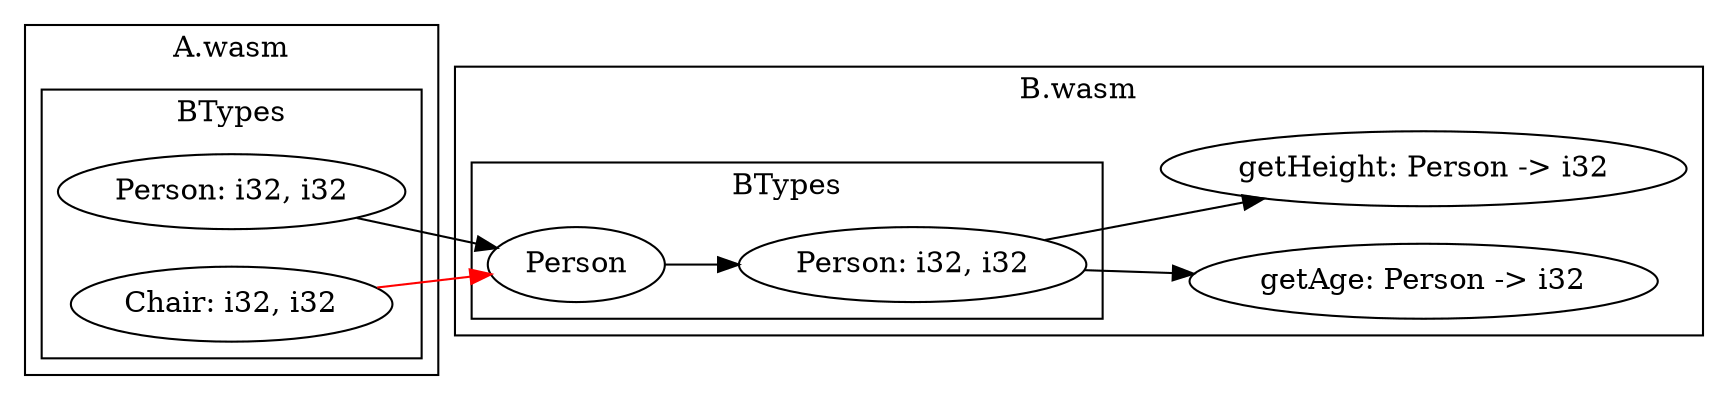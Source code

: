 digraph {
    rankdir="LR"
    subgraph cluster_A {
        label="A.wasm"
        subgraph cluster_Atypes {
            label="BTypes"
            person_a [label="Person: i32, i32"]
            chair_a [label="Chair: i32, i32"]
        }
    }

    subgraph cluster_B {
        label="B.wasm"
        subgraph cluster_Btypes {
            label="BTypes"
            person_b_im [label="Person"]
            person_b [label="Person: i32, i32"]

            person_b_im -> person_b //[constraint=false]
        }

        f1_a [label="getAge: Person -> i32"]
        f2_a [label="getHeight: Person -> i32"]

        person_b -> f1_a
        person_b -> f2_a
    }

    person_a -> person_b_im
    chair_a -> person_b_im [color=red]
}
